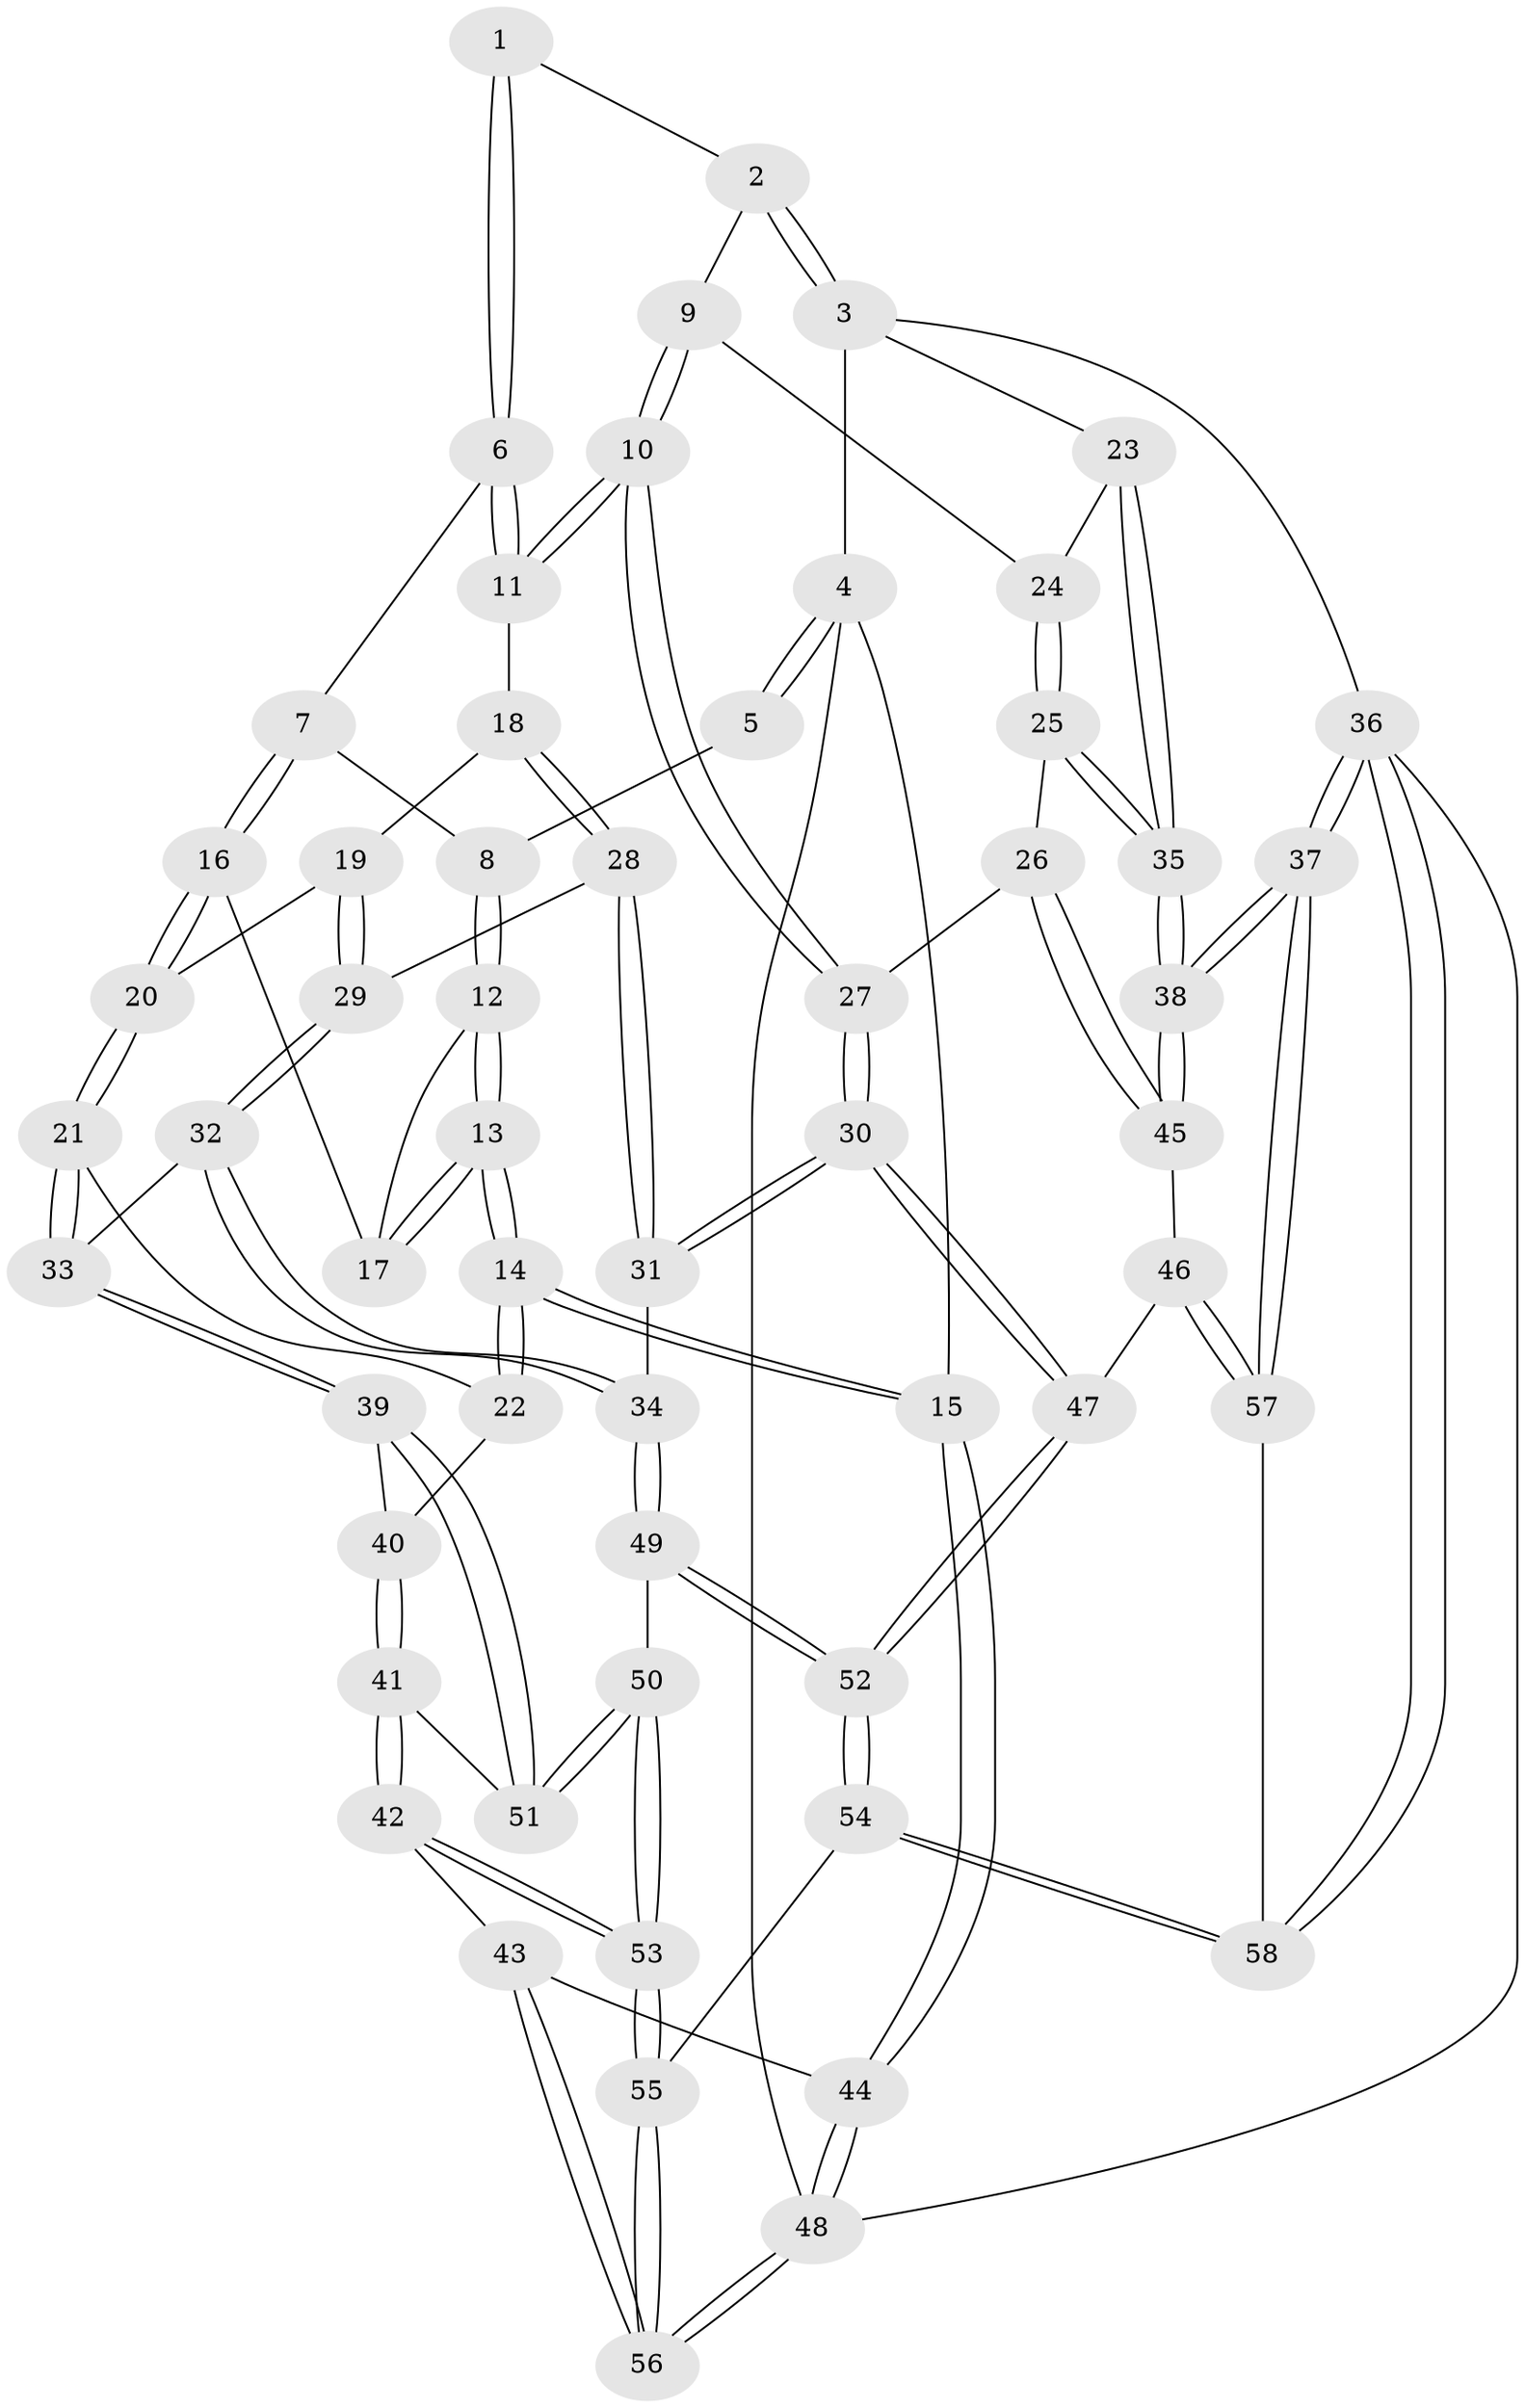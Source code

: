 // coarse degree distribution, {4: 0.375, 5: 0.40625, 3: 0.15625, 6: 0.0625}
// Generated by graph-tools (version 1.1) at 2025/24/03/03/25 07:24:40]
// undirected, 58 vertices, 142 edges
graph export_dot {
graph [start="1"]
  node [color=gray90,style=filled];
  1 [pos="+0.7475169977803501+0"];
  2 [pos="+0.9477071578168347+0"];
  3 [pos="+1+0"];
  4 [pos="+0+0"];
  5 [pos="+0.14597703962597436+0"];
  6 [pos="+0.5271120704440672+0.20505070653266538"];
  7 [pos="+0.3513235941700255+0.16270172963129897"];
  8 [pos="+0.32780860470521944+0.14961891596077295"];
  9 [pos="+0.7557796532471243+0.35050009992560593"];
  10 [pos="+0.669080485943243+0.3764914492389469"];
  11 [pos="+0.581416630848187+0.34409286361226465"];
  12 [pos="+0.2480726764181744+0.2613239884094404"];
  13 [pos="+0+0.44751164603661914"];
  14 [pos="+0+0.45076812529206384"];
  15 [pos="+0+0.42260583724013645"];
  16 [pos="+0.35518532890309656+0.3944570881961359"];
  17 [pos="+0.3047288323246409+0.37620883568949653"];
  18 [pos="+0.5153710984812003+0.4004635668224199"];
  19 [pos="+0.41406189276574307+0.4287866010697925"];
  20 [pos="+0.3875139158827554+0.4329506008308841"];
  21 [pos="+0.31659613486325344+0.5302888011039198"];
  22 [pos="+0+0.4718074777866951"];
  23 [pos="+1+0.29988090834516995"];
  24 [pos="+0.767779680967595+0.35552408242756867"];
  25 [pos="+0.9319136539022316+0.5645817951443577"];
  26 [pos="+0.852289362351934+0.6384760551113652"];
  27 [pos="+0.684854888582476+0.5222915676971585"];
  28 [pos="+0.5169478782066207+0.501880878809536"];
  29 [pos="+0.4482139401181949+0.5480179412041002"];
  30 [pos="+0.5504263320850471+0.7009976970269834"];
  31 [pos="+0.5459066657908959+0.6990743638060082"];
  32 [pos="+0.42275010685455583+0.6697917584721989"];
  33 [pos="+0.3612439052683293+0.643358046961533"];
  34 [pos="+0.46151341759350245+0.6930964369300385"];
  35 [pos="+1+0.507890578325335"];
  36 [pos="+1+1"];
  37 [pos="+1+1"];
  38 [pos="+1+0.84470606634864"];
  39 [pos="+0.2495186272285701+0.7142259787472983"];
  40 [pos="+0.025416062235140802+0.5159065692769587"];
  41 [pos="+0.12397302565032282+0.8219378645838663"];
  42 [pos="+0.09856411959652399+0.8576023836743624"];
  43 [pos="+0.09313902244831525+0.8619558606907705"];
  44 [pos="+0+0.8327070479847241"];
  45 [pos="+0.8018106110506759+0.8056713406712861"];
  46 [pos="+0.7953585442804916+0.8110329943034619"];
  47 [pos="+0.6226333143998486+0.7899847658452434"];
  48 [pos="+0+1"];
  49 [pos="+0.35530714233827504+0.8564424715328475"];
  50 [pos="+0.3116496509105803+0.8585063096198621"];
  51 [pos="+0.23215249392657453+0.7759955159843287"];
  52 [pos="+0.5018344525357434+0.99609325248607"];
  53 [pos="+0.26711747139863473+0.936814906814791"];
  54 [pos="+0.4877769398368633+1"];
  55 [pos="+0.24455572264171524+1"];
  56 [pos="+0.1631202075019622+1"];
  57 [pos="+0.8054101114760323+0.8906233976504011"];
  58 [pos="+0.8052514056678939+1"];
  1 -- 2;
  1 -- 6;
  1 -- 6;
  2 -- 3;
  2 -- 3;
  2 -- 9;
  3 -- 4;
  3 -- 23;
  3 -- 36;
  4 -- 5;
  4 -- 5;
  4 -- 15;
  4 -- 48;
  5 -- 8;
  6 -- 7;
  6 -- 11;
  6 -- 11;
  7 -- 8;
  7 -- 16;
  7 -- 16;
  8 -- 12;
  8 -- 12;
  9 -- 10;
  9 -- 10;
  9 -- 24;
  10 -- 11;
  10 -- 11;
  10 -- 27;
  10 -- 27;
  11 -- 18;
  12 -- 13;
  12 -- 13;
  12 -- 17;
  13 -- 14;
  13 -- 14;
  13 -- 17;
  13 -- 17;
  14 -- 15;
  14 -- 15;
  14 -- 22;
  14 -- 22;
  15 -- 44;
  15 -- 44;
  16 -- 17;
  16 -- 20;
  16 -- 20;
  18 -- 19;
  18 -- 28;
  18 -- 28;
  19 -- 20;
  19 -- 29;
  19 -- 29;
  20 -- 21;
  20 -- 21;
  21 -- 22;
  21 -- 33;
  21 -- 33;
  22 -- 40;
  23 -- 24;
  23 -- 35;
  23 -- 35;
  24 -- 25;
  24 -- 25;
  25 -- 26;
  25 -- 35;
  25 -- 35;
  26 -- 27;
  26 -- 45;
  26 -- 45;
  27 -- 30;
  27 -- 30;
  28 -- 29;
  28 -- 31;
  28 -- 31;
  29 -- 32;
  29 -- 32;
  30 -- 31;
  30 -- 31;
  30 -- 47;
  30 -- 47;
  31 -- 34;
  32 -- 33;
  32 -- 34;
  32 -- 34;
  33 -- 39;
  33 -- 39;
  34 -- 49;
  34 -- 49;
  35 -- 38;
  35 -- 38;
  36 -- 37;
  36 -- 37;
  36 -- 58;
  36 -- 58;
  36 -- 48;
  37 -- 38;
  37 -- 38;
  37 -- 57;
  37 -- 57;
  38 -- 45;
  38 -- 45;
  39 -- 40;
  39 -- 51;
  39 -- 51;
  40 -- 41;
  40 -- 41;
  41 -- 42;
  41 -- 42;
  41 -- 51;
  42 -- 43;
  42 -- 53;
  42 -- 53;
  43 -- 44;
  43 -- 56;
  43 -- 56;
  44 -- 48;
  44 -- 48;
  45 -- 46;
  46 -- 47;
  46 -- 57;
  46 -- 57;
  47 -- 52;
  47 -- 52;
  48 -- 56;
  48 -- 56;
  49 -- 50;
  49 -- 52;
  49 -- 52;
  50 -- 51;
  50 -- 51;
  50 -- 53;
  50 -- 53;
  52 -- 54;
  52 -- 54;
  53 -- 55;
  53 -- 55;
  54 -- 55;
  54 -- 58;
  54 -- 58;
  55 -- 56;
  55 -- 56;
  57 -- 58;
}
